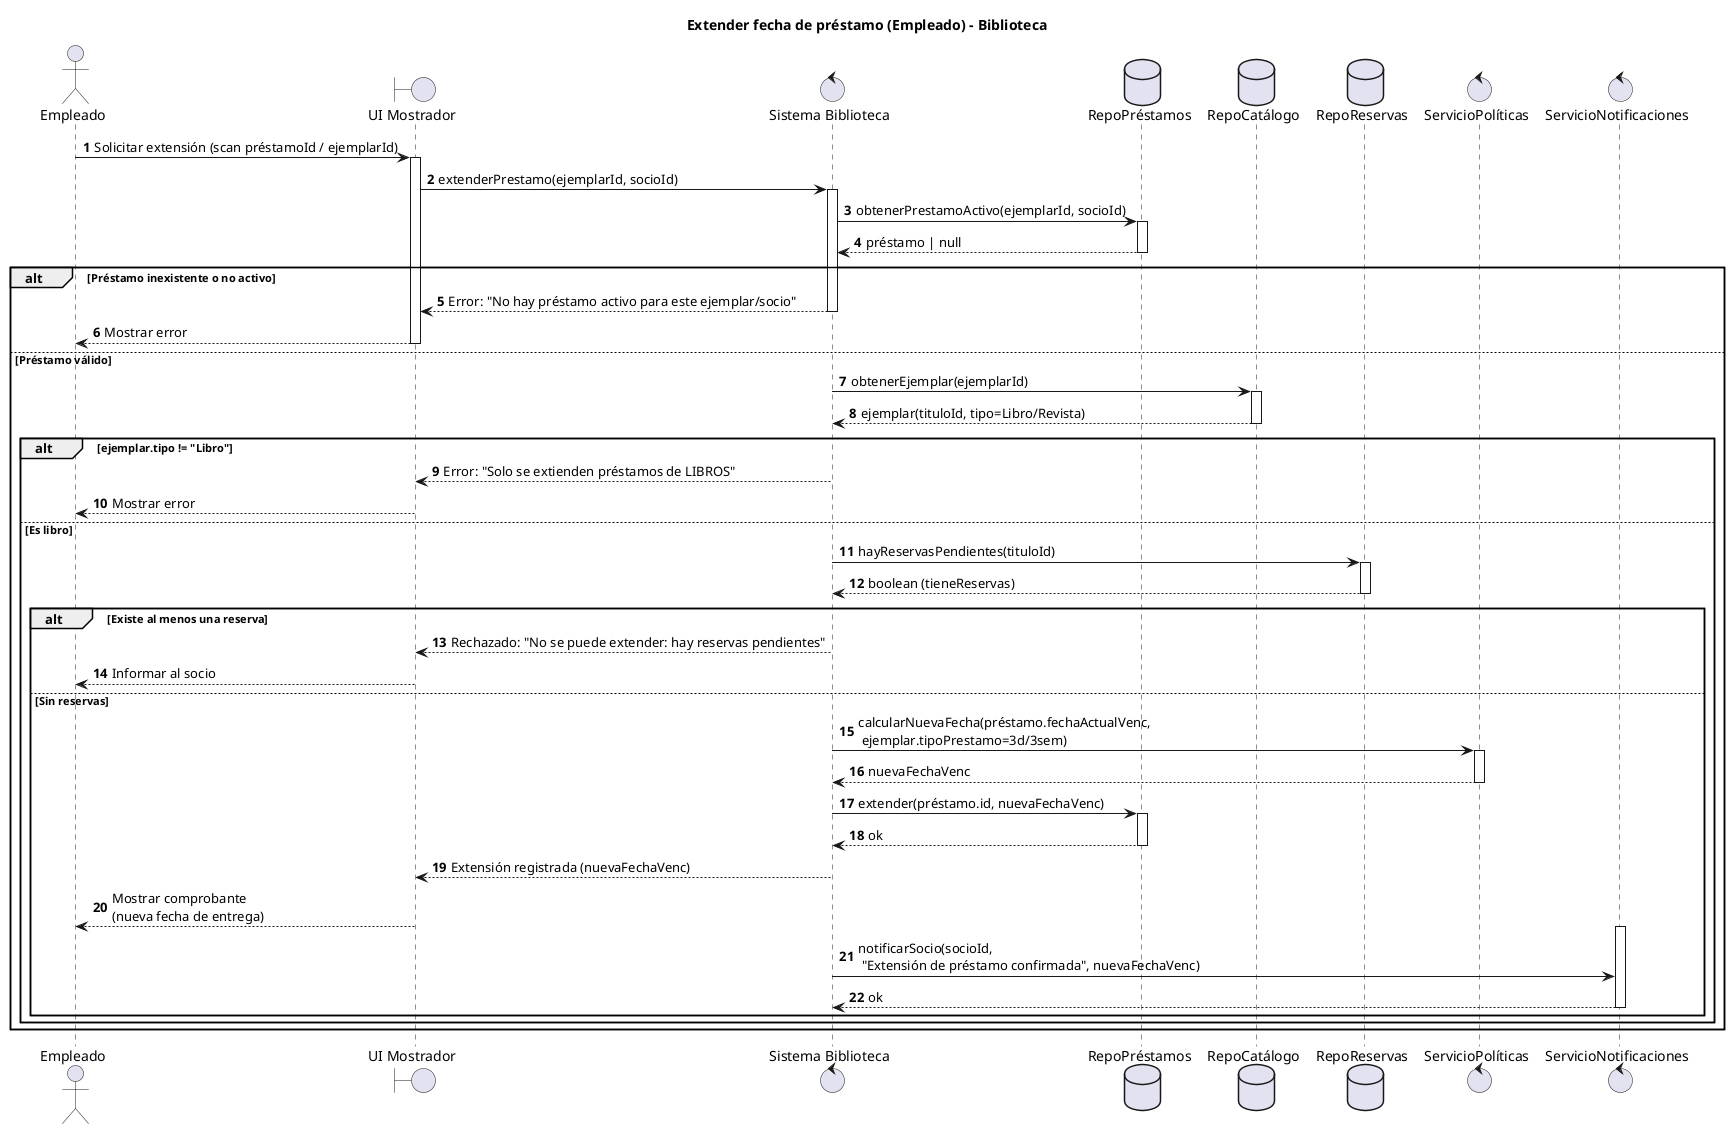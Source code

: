 @startuml
title Extender fecha de préstamo (Empleado) - Biblioteca
autonumber

actor "Empleado" as E
boundary "UI Mostrador" as UI
control "Sistema Biblioteca" as S
database "RepoPréstamos" as RPRE
database "RepoCatálogo" as RCAT
database "RepoReservas" as RRES
control "ServicioPolíticas" as SPOL
control "ServicioNotificaciones" as SNOT

E -> UI: Solicitar extensión (scan préstamoId / ejemplarId)
activate UI
UI -> S: extenderPrestamo(ejemplarId, socioId)
activate S

' 1) Validaciones básicas
S -> RPRE: obtenerPrestamoActivo(ejemplarId, socioId)
activate RPRE
RPRE --> S: préstamo | null
deactivate RPRE

alt Préstamo inexistente o no activo
  S --> UI: Error: "No hay préstamo activo para este ejemplar/socio"
  deactivate S
  UI --> E: Mostrar error
  deactivate UI
else Préstamo válido
  ' 2) Verificar que sea libro (no revista) y presencia física
  S -> RCAT: obtenerEjemplar(ejemplarId)
  activate RCAT
  RCAT --> S: ejemplar(tituloId, tipo=Libro/Revista)
  deactivate RCAT

  alt ejemplar.tipo != "Libro"
    S --> UI: Error: "Solo se extienden préstamos de LIBROS"
    deactivate S
    UI --> E: Mostrar error
    deactivate UI
  else Es libro
    ' 3) Verificar reservas sobre el título
    S -> RRES: hayReservasPendientes(tituloId)
    activate RRES
    RRES --> S: boolean (tieneReservas)
    deactivate RRES

    alt Existe al menos una reserva
      S --> UI: Rechazado: "No se puede extender: hay reservas pendientes"
      deactivate S
      UI --> E: Informar al socio
      deactivate UI
    else Sin reservas
      ' 4) Calcular nueva fecha según política (3 días o 3 semanas)
      S -> SPOL: calcularNuevaFecha(préstamo.fechaActualVenc,\n ejemplar.tipoPrestamo=3d/3sem)
      activate SPOL
      SPOL --> S: nuevaFechaVenc
      deactivate SPOL

      ' 5) Persistir la extensión
      S -> RPRE: extender(préstamo.id, nuevaFechaVenc)
      activate RPRE
      RPRE --> S: ok
      deactivate RPRE

      ' 6) Confirmar y notificar
      S --> UI: Extensión registrada (nuevaFechaVenc)
      UI --> E: Mostrar comprobante\n(nueva fecha de entrega)
      activate SNOT
      S -> SNOT: notificarSocio(socioId,\n "Extensión de préstamo confirmada", nuevaFechaVenc)
      SNOT --> S: ok
      deactivate SNOT

      deactivate S
      deactivate UI
    end
  end
end
@enduml
